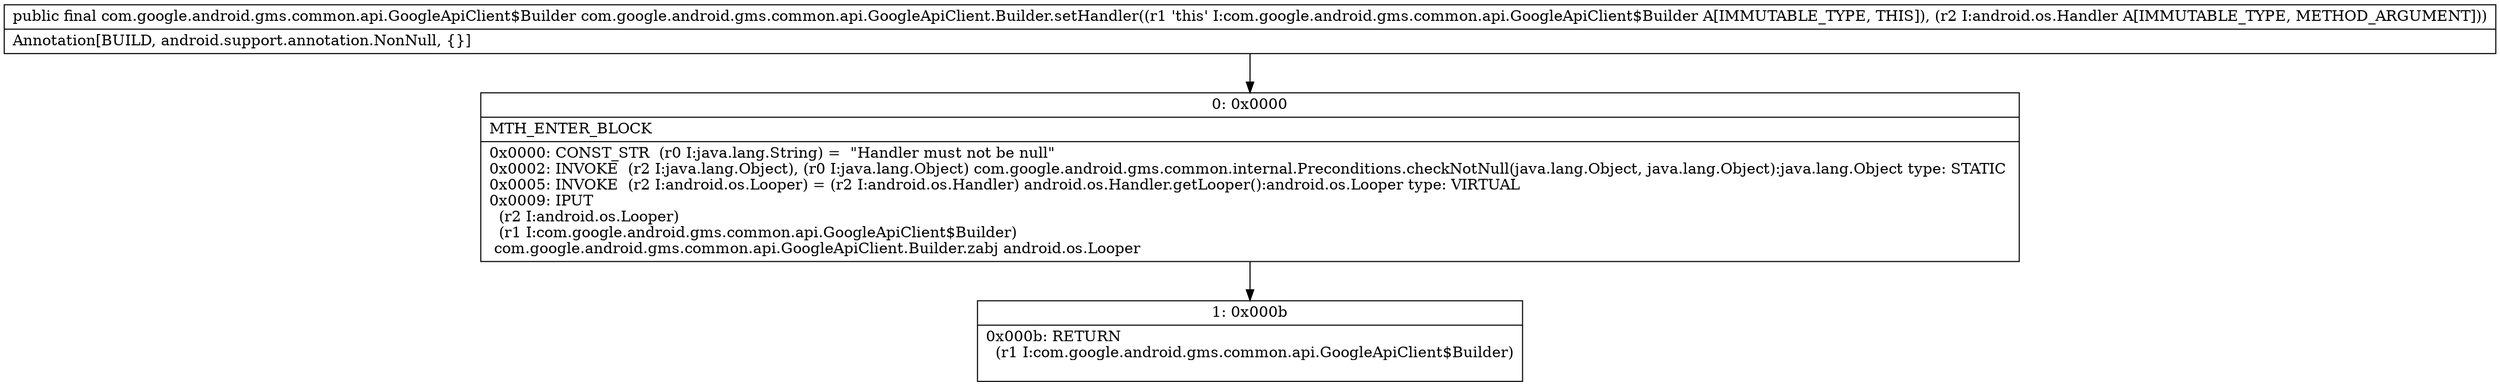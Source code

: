 digraph "CFG forcom.google.android.gms.common.api.GoogleApiClient.Builder.setHandler(Landroid\/os\/Handler;)Lcom\/google\/android\/gms\/common\/api\/GoogleApiClient$Builder;" {
Node_0 [shape=record,label="{0\:\ 0x0000|MTH_ENTER_BLOCK\l|0x0000: CONST_STR  (r0 I:java.lang.String) =  \"Handler must not be null\" \l0x0002: INVOKE  (r2 I:java.lang.Object), (r0 I:java.lang.Object) com.google.android.gms.common.internal.Preconditions.checkNotNull(java.lang.Object, java.lang.Object):java.lang.Object type: STATIC \l0x0005: INVOKE  (r2 I:android.os.Looper) = (r2 I:android.os.Handler) android.os.Handler.getLooper():android.os.Looper type: VIRTUAL \l0x0009: IPUT  \l  (r2 I:android.os.Looper)\l  (r1 I:com.google.android.gms.common.api.GoogleApiClient$Builder)\l com.google.android.gms.common.api.GoogleApiClient.Builder.zabj android.os.Looper \l}"];
Node_1 [shape=record,label="{1\:\ 0x000b|0x000b: RETURN  \l  (r1 I:com.google.android.gms.common.api.GoogleApiClient$Builder)\l \l}"];
MethodNode[shape=record,label="{public final com.google.android.gms.common.api.GoogleApiClient$Builder com.google.android.gms.common.api.GoogleApiClient.Builder.setHandler((r1 'this' I:com.google.android.gms.common.api.GoogleApiClient$Builder A[IMMUTABLE_TYPE, THIS]), (r2 I:android.os.Handler A[IMMUTABLE_TYPE, METHOD_ARGUMENT]))  | Annotation[BUILD, android.support.annotation.NonNull, \{\}]\l}"];
MethodNode -> Node_0;
Node_0 -> Node_1;
}

